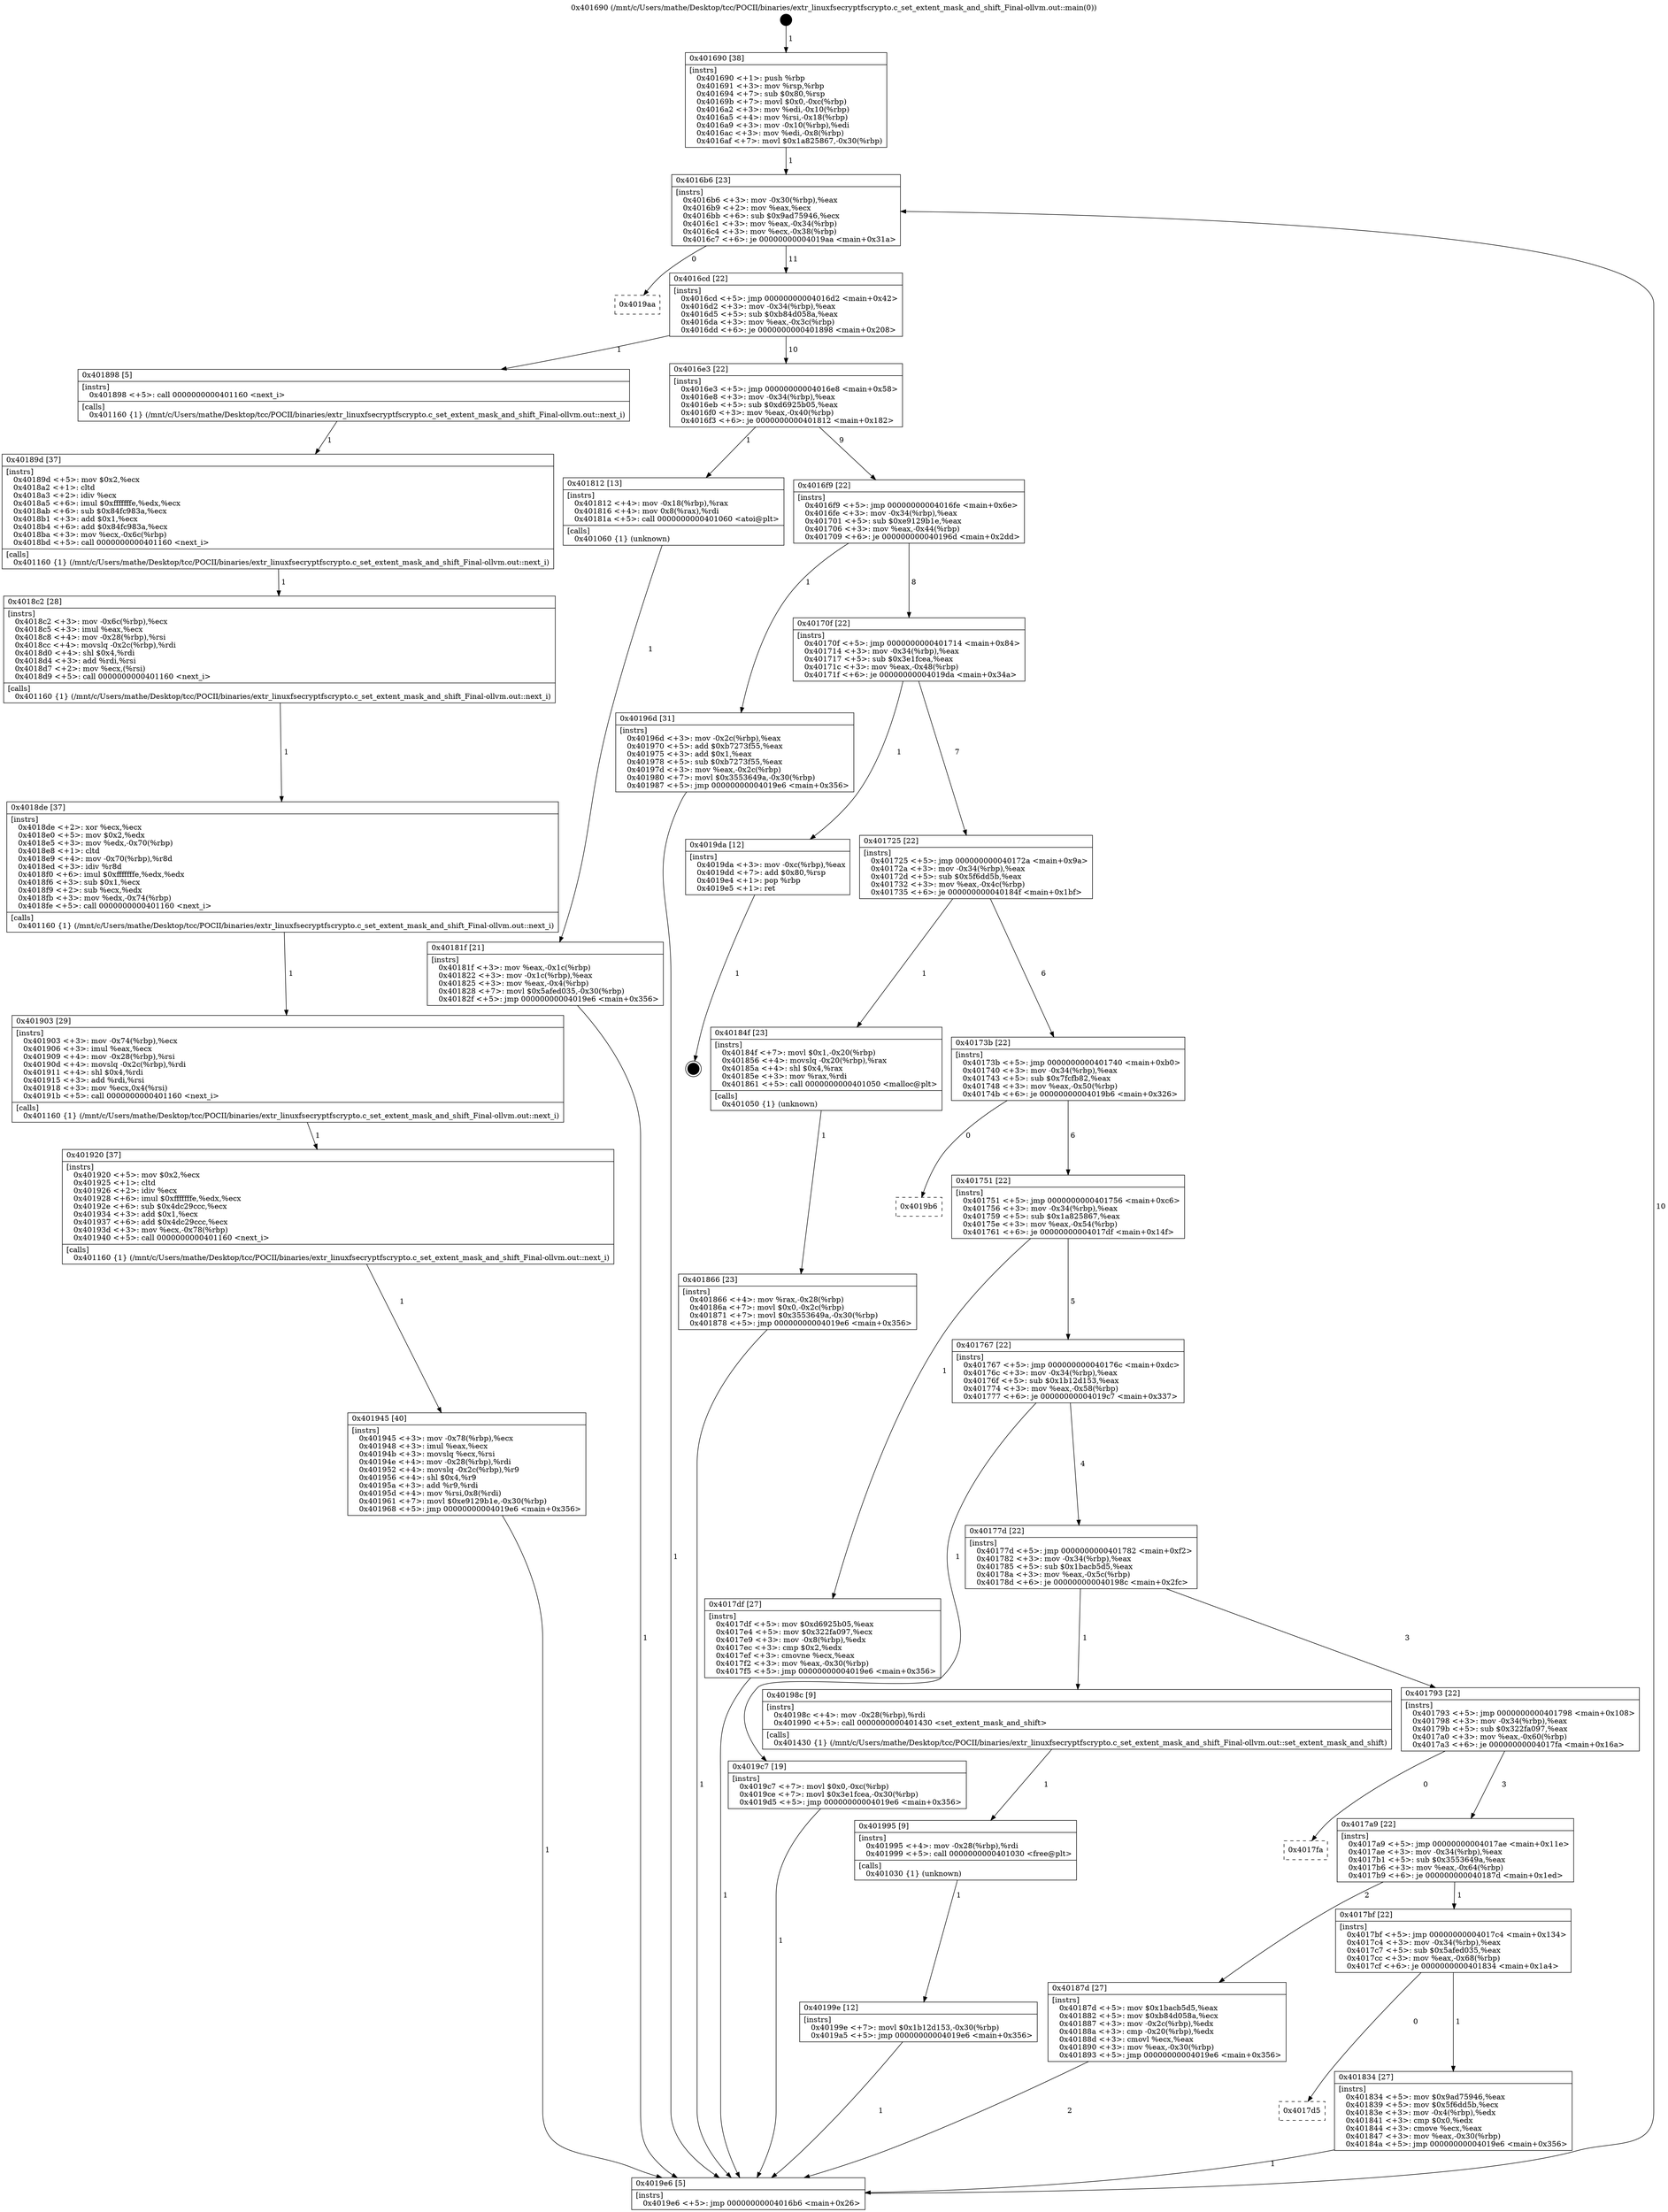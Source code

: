 digraph "0x401690" {
  label = "0x401690 (/mnt/c/Users/mathe/Desktop/tcc/POCII/binaries/extr_linuxfsecryptfscrypto.c_set_extent_mask_and_shift_Final-ollvm.out::main(0))"
  labelloc = "t"
  node[shape=record]

  Entry [label="",width=0.3,height=0.3,shape=circle,fillcolor=black,style=filled]
  "0x4016b6" [label="{
     0x4016b6 [23]\l
     | [instrs]\l
     &nbsp;&nbsp;0x4016b6 \<+3\>: mov -0x30(%rbp),%eax\l
     &nbsp;&nbsp;0x4016b9 \<+2\>: mov %eax,%ecx\l
     &nbsp;&nbsp;0x4016bb \<+6\>: sub $0x9ad75946,%ecx\l
     &nbsp;&nbsp;0x4016c1 \<+3\>: mov %eax,-0x34(%rbp)\l
     &nbsp;&nbsp;0x4016c4 \<+3\>: mov %ecx,-0x38(%rbp)\l
     &nbsp;&nbsp;0x4016c7 \<+6\>: je 00000000004019aa \<main+0x31a\>\l
  }"]
  "0x4019aa" [label="{
     0x4019aa\l
  }", style=dashed]
  "0x4016cd" [label="{
     0x4016cd [22]\l
     | [instrs]\l
     &nbsp;&nbsp;0x4016cd \<+5\>: jmp 00000000004016d2 \<main+0x42\>\l
     &nbsp;&nbsp;0x4016d2 \<+3\>: mov -0x34(%rbp),%eax\l
     &nbsp;&nbsp;0x4016d5 \<+5\>: sub $0xb84d058a,%eax\l
     &nbsp;&nbsp;0x4016da \<+3\>: mov %eax,-0x3c(%rbp)\l
     &nbsp;&nbsp;0x4016dd \<+6\>: je 0000000000401898 \<main+0x208\>\l
  }"]
  Exit [label="",width=0.3,height=0.3,shape=circle,fillcolor=black,style=filled,peripheries=2]
  "0x401898" [label="{
     0x401898 [5]\l
     | [instrs]\l
     &nbsp;&nbsp;0x401898 \<+5\>: call 0000000000401160 \<next_i\>\l
     | [calls]\l
     &nbsp;&nbsp;0x401160 \{1\} (/mnt/c/Users/mathe/Desktop/tcc/POCII/binaries/extr_linuxfsecryptfscrypto.c_set_extent_mask_and_shift_Final-ollvm.out::next_i)\l
  }"]
  "0x4016e3" [label="{
     0x4016e3 [22]\l
     | [instrs]\l
     &nbsp;&nbsp;0x4016e3 \<+5\>: jmp 00000000004016e8 \<main+0x58\>\l
     &nbsp;&nbsp;0x4016e8 \<+3\>: mov -0x34(%rbp),%eax\l
     &nbsp;&nbsp;0x4016eb \<+5\>: sub $0xd6925b05,%eax\l
     &nbsp;&nbsp;0x4016f0 \<+3\>: mov %eax,-0x40(%rbp)\l
     &nbsp;&nbsp;0x4016f3 \<+6\>: je 0000000000401812 \<main+0x182\>\l
  }"]
  "0x40199e" [label="{
     0x40199e [12]\l
     | [instrs]\l
     &nbsp;&nbsp;0x40199e \<+7\>: movl $0x1b12d153,-0x30(%rbp)\l
     &nbsp;&nbsp;0x4019a5 \<+5\>: jmp 00000000004019e6 \<main+0x356\>\l
  }"]
  "0x401812" [label="{
     0x401812 [13]\l
     | [instrs]\l
     &nbsp;&nbsp;0x401812 \<+4\>: mov -0x18(%rbp),%rax\l
     &nbsp;&nbsp;0x401816 \<+4\>: mov 0x8(%rax),%rdi\l
     &nbsp;&nbsp;0x40181a \<+5\>: call 0000000000401060 \<atoi@plt\>\l
     | [calls]\l
     &nbsp;&nbsp;0x401060 \{1\} (unknown)\l
  }"]
  "0x4016f9" [label="{
     0x4016f9 [22]\l
     | [instrs]\l
     &nbsp;&nbsp;0x4016f9 \<+5\>: jmp 00000000004016fe \<main+0x6e\>\l
     &nbsp;&nbsp;0x4016fe \<+3\>: mov -0x34(%rbp),%eax\l
     &nbsp;&nbsp;0x401701 \<+5\>: sub $0xe9129b1e,%eax\l
     &nbsp;&nbsp;0x401706 \<+3\>: mov %eax,-0x44(%rbp)\l
     &nbsp;&nbsp;0x401709 \<+6\>: je 000000000040196d \<main+0x2dd\>\l
  }"]
  "0x401995" [label="{
     0x401995 [9]\l
     | [instrs]\l
     &nbsp;&nbsp;0x401995 \<+4\>: mov -0x28(%rbp),%rdi\l
     &nbsp;&nbsp;0x401999 \<+5\>: call 0000000000401030 \<free@plt\>\l
     | [calls]\l
     &nbsp;&nbsp;0x401030 \{1\} (unknown)\l
  }"]
  "0x40196d" [label="{
     0x40196d [31]\l
     | [instrs]\l
     &nbsp;&nbsp;0x40196d \<+3\>: mov -0x2c(%rbp),%eax\l
     &nbsp;&nbsp;0x401970 \<+5\>: add $0xb7273f55,%eax\l
     &nbsp;&nbsp;0x401975 \<+3\>: add $0x1,%eax\l
     &nbsp;&nbsp;0x401978 \<+5\>: sub $0xb7273f55,%eax\l
     &nbsp;&nbsp;0x40197d \<+3\>: mov %eax,-0x2c(%rbp)\l
     &nbsp;&nbsp;0x401980 \<+7\>: movl $0x3553649a,-0x30(%rbp)\l
     &nbsp;&nbsp;0x401987 \<+5\>: jmp 00000000004019e6 \<main+0x356\>\l
  }"]
  "0x40170f" [label="{
     0x40170f [22]\l
     | [instrs]\l
     &nbsp;&nbsp;0x40170f \<+5\>: jmp 0000000000401714 \<main+0x84\>\l
     &nbsp;&nbsp;0x401714 \<+3\>: mov -0x34(%rbp),%eax\l
     &nbsp;&nbsp;0x401717 \<+5\>: sub $0x3e1fcea,%eax\l
     &nbsp;&nbsp;0x40171c \<+3\>: mov %eax,-0x48(%rbp)\l
     &nbsp;&nbsp;0x40171f \<+6\>: je 00000000004019da \<main+0x34a\>\l
  }"]
  "0x401945" [label="{
     0x401945 [40]\l
     | [instrs]\l
     &nbsp;&nbsp;0x401945 \<+3\>: mov -0x78(%rbp),%ecx\l
     &nbsp;&nbsp;0x401948 \<+3\>: imul %eax,%ecx\l
     &nbsp;&nbsp;0x40194b \<+3\>: movslq %ecx,%rsi\l
     &nbsp;&nbsp;0x40194e \<+4\>: mov -0x28(%rbp),%rdi\l
     &nbsp;&nbsp;0x401952 \<+4\>: movslq -0x2c(%rbp),%r9\l
     &nbsp;&nbsp;0x401956 \<+4\>: shl $0x4,%r9\l
     &nbsp;&nbsp;0x40195a \<+3\>: add %r9,%rdi\l
     &nbsp;&nbsp;0x40195d \<+4\>: mov %rsi,0x8(%rdi)\l
     &nbsp;&nbsp;0x401961 \<+7\>: movl $0xe9129b1e,-0x30(%rbp)\l
     &nbsp;&nbsp;0x401968 \<+5\>: jmp 00000000004019e6 \<main+0x356\>\l
  }"]
  "0x4019da" [label="{
     0x4019da [12]\l
     | [instrs]\l
     &nbsp;&nbsp;0x4019da \<+3\>: mov -0xc(%rbp),%eax\l
     &nbsp;&nbsp;0x4019dd \<+7\>: add $0x80,%rsp\l
     &nbsp;&nbsp;0x4019e4 \<+1\>: pop %rbp\l
     &nbsp;&nbsp;0x4019e5 \<+1\>: ret\l
  }"]
  "0x401725" [label="{
     0x401725 [22]\l
     | [instrs]\l
     &nbsp;&nbsp;0x401725 \<+5\>: jmp 000000000040172a \<main+0x9a\>\l
     &nbsp;&nbsp;0x40172a \<+3\>: mov -0x34(%rbp),%eax\l
     &nbsp;&nbsp;0x40172d \<+5\>: sub $0x5f6dd5b,%eax\l
     &nbsp;&nbsp;0x401732 \<+3\>: mov %eax,-0x4c(%rbp)\l
     &nbsp;&nbsp;0x401735 \<+6\>: je 000000000040184f \<main+0x1bf\>\l
  }"]
  "0x401920" [label="{
     0x401920 [37]\l
     | [instrs]\l
     &nbsp;&nbsp;0x401920 \<+5\>: mov $0x2,%ecx\l
     &nbsp;&nbsp;0x401925 \<+1\>: cltd\l
     &nbsp;&nbsp;0x401926 \<+2\>: idiv %ecx\l
     &nbsp;&nbsp;0x401928 \<+6\>: imul $0xfffffffe,%edx,%ecx\l
     &nbsp;&nbsp;0x40192e \<+6\>: sub $0x4dc29ccc,%ecx\l
     &nbsp;&nbsp;0x401934 \<+3\>: add $0x1,%ecx\l
     &nbsp;&nbsp;0x401937 \<+6\>: add $0x4dc29ccc,%ecx\l
     &nbsp;&nbsp;0x40193d \<+3\>: mov %ecx,-0x78(%rbp)\l
     &nbsp;&nbsp;0x401940 \<+5\>: call 0000000000401160 \<next_i\>\l
     | [calls]\l
     &nbsp;&nbsp;0x401160 \{1\} (/mnt/c/Users/mathe/Desktop/tcc/POCII/binaries/extr_linuxfsecryptfscrypto.c_set_extent_mask_and_shift_Final-ollvm.out::next_i)\l
  }"]
  "0x40184f" [label="{
     0x40184f [23]\l
     | [instrs]\l
     &nbsp;&nbsp;0x40184f \<+7\>: movl $0x1,-0x20(%rbp)\l
     &nbsp;&nbsp;0x401856 \<+4\>: movslq -0x20(%rbp),%rax\l
     &nbsp;&nbsp;0x40185a \<+4\>: shl $0x4,%rax\l
     &nbsp;&nbsp;0x40185e \<+3\>: mov %rax,%rdi\l
     &nbsp;&nbsp;0x401861 \<+5\>: call 0000000000401050 \<malloc@plt\>\l
     | [calls]\l
     &nbsp;&nbsp;0x401050 \{1\} (unknown)\l
  }"]
  "0x40173b" [label="{
     0x40173b [22]\l
     | [instrs]\l
     &nbsp;&nbsp;0x40173b \<+5\>: jmp 0000000000401740 \<main+0xb0\>\l
     &nbsp;&nbsp;0x401740 \<+3\>: mov -0x34(%rbp),%eax\l
     &nbsp;&nbsp;0x401743 \<+5\>: sub $0x7fcfb82,%eax\l
     &nbsp;&nbsp;0x401748 \<+3\>: mov %eax,-0x50(%rbp)\l
     &nbsp;&nbsp;0x40174b \<+6\>: je 00000000004019b6 \<main+0x326\>\l
  }"]
  "0x401903" [label="{
     0x401903 [29]\l
     | [instrs]\l
     &nbsp;&nbsp;0x401903 \<+3\>: mov -0x74(%rbp),%ecx\l
     &nbsp;&nbsp;0x401906 \<+3\>: imul %eax,%ecx\l
     &nbsp;&nbsp;0x401909 \<+4\>: mov -0x28(%rbp),%rsi\l
     &nbsp;&nbsp;0x40190d \<+4\>: movslq -0x2c(%rbp),%rdi\l
     &nbsp;&nbsp;0x401911 \<+4\>: shl $0x4,%rdi\l
     &nbsp;&nbsp;0x401915 \<+3\>: add %rdi,%rsi\l
     &nbsp;&nbsp;0x401918 \<+3\>: mov %ecx,0x4(%rsi)\l
     &nbsp;&nbsp;0x40191b \<+5\>: call 0000000000401160 \<next_i\>\l
     | [calls]\l
     &nbsp;&nbsp;0x401160 \{1\} (/mnt/c/Users/mathe/Desktop/tcc/POCII/binaries/extr_linuxfsecryptfscrypto.c_set_extent_mask_and_shift_Final-ollvm.out::next_i)\l
  }"]
  "0x4019b6" [label="{
     0x4019b6\l
  }", style=dashed]
  "0x401751" [label="{
     0x401751 [22]\l
     | [instrs]\l
     &nbsp;&nbsp;0x401751 \<+5\>: jmp 0000000000401756 \<main+0xc6\>\l
     &nbsp;&nbsp;0x401756 \<+3\>: mov -0x34(%rbp),%eax\l
     &nbsp;&nbsp;0x401759 \<+5\>: sub $0x1a825867,%eax\l
     &nbsp;&nbsp;0x40175e \<+3\>: mov %eax,-0x54(%rbp)\l
     &nbsp;&nbsp;0x401761 \<+6\>: je 00000000004017df \<main+0x14f\>\l
  }"]
  "0x4018de" [label="{
     0x4018de [37]\l
     | [instrs]\l
     &nbsp;&nbsp;0x4018de \<+2\>: xor %ecx,%ecx\l
     &nbsp;&nbsp;0x4018e0 \<+5\>: mov $0x2,%edx\l
     &nbsp;&nbsp;0x4018e5 \<+3\>: mov %edx,-0x70(%rbp)\l
     &nbsp;&nbsp;0x4018e8 \<+1\>: cltd\l
     &nbsp;&nbsp;0x4018e9 \<+4\>: mov -0x70(%rbp),%r8d\l
     &nbsp;&nbsp;0x4018ed \<+3\>: idiv %r8d\l
     &nbsp;&nbsp;0x4018f0 \<+6\>: imul $0xfffffffe,%edx,%edx\l
     &nbsp;&nbsp;0x4018f6 \<+3\>: sub $0x1,%ecx\l
     &nbsp;&nbsp;0x4018f9 \<+2\>: sub %ecx,%edx\l
     &nbsp;&nbsp;0x4018fb \<+3\>: mov %edx,-0x74(%rbp)\l
     &nbsp;&nbsp;0x4018fe \<+5\>: call 0000000000401160 \<next_i\>\l
     | [calls]\l
     &nbsp;&nbsp;0x401160 \{1\} (/mnt/c/Users/mathe/Desktop/tcc/POCII/binaries/extr_linuxfsecryptfscrypto.c_set_extent_mask_and_shift_Final-ollvm.out::next_i)\l
  }"]
  "0x4017df" [label="{
     0x4017df [27]\l
     | [instrs]\l
     &nbsp;&nbsp;0x4017df \<+5\>: mov $0xd6925b05,%eax\l
     &nbsp;&nbsp;0x4017e4 \<+5\>: mov $0x322fa097,%ecx\l
     &nbsp;&nbsp;0x4017e9 \<+3\>: mov -0x8(%rbp),%edx\l
     &nbsp;&nbsp;0x4017ec \<+3\>: cmp $0x2,%edx\l
     &nbsp;&nbsp;0x4017ef \<+3\>: cmovne %ecx,%eax\l
     &nbsp;&nbsp;0x4017f2 \<+3\>: mov %eax,-0x30(%rbp)\l
     &nbsp;&nbsp;0x4017f5 \<+5\>: jmp 00000000004019e6 \<main+0x356\>\l
  }"]
  "0x401767" [label="{
     0x401767 [22]\l
     | [instrs]\l
     &nbsp;&nbsp;0x401767 \<+5\>: jmp 000000000040176c \<main+0xdc\>\l
     &nbsp;&nbsp;0x40176c \<+3\>: mov -0x34(%rbp),%eax\l
     &nbsp;&nbsp;0x40176f \<+5\>: sub $0x1b12d153,%eax\l
     &nbsp;&nbsp;0x401774 \<+3\>: mov %eax,-0x58(%rbp)\l
     &nbsp;&nbsp;0x401777 \<+6\>: je 00000000004019c7 \<main+0x337\>\l
  }"]
  "0x4019e6" [label="{
     0x4019e6 [5]\l
     | [instrs]\l
     &nbsp;&nbsp;0x4019e6 \<+5\>: jmp 00000000004016b6 \<main+0x26\>\l
  }"]
  "0x401690" [label="{
     0x401690 [38]\l
     | [instrs]\l
     &nbsp;&nbsp;0x401690 \<+1\>: push %rbp\l
     &nbsp;&nbsp;0x401691 \<+3\>: mov %rsp,%rbp\l
     &nbsp;&nbsp;0x401694 \<+7\>: sub $0x80,%rsp\l
     &nbsp;&nbsp;0x40169b \<+7\>: movl $0x0,-0xc(%rbp)\l
     &nbsp;&nbsp;0x4016a2 \<+3\>: mov %edi,-0x10(%rbp)\l
     &nbsp;&nbsp;0x4016a5 \<+4\>: mov %rsi,-0x18(%rbp)\l
     &nbsp;&nbsp;0x4016a9 \<+3\>: mov -0x10(%rbp),%edi\l
     &nbsp;&nbsp;0x4016ac \<+3\>: mov %edi,-0x8(%rbp)\l
     &nbsp;&nbsp;0x4016af \<+7\>: movl $0x1a825867,-0x30(%rbp)\l
  }"]
  "0x40181f" [label="{
     0x40181f [21]\l
     | [instrs]\l
     &nbsp;&nbsp;0x40181f \<+3\>: mov %eax,-0x1c(%rbp)\l
     &nbsp;&nbsp;0x401822 \<+3\>: mov -0x1c(%rbp),%eax\l
     &nbsp;&nbsp;0x401825 \<+3\>: mov %eax,-0x4(%rbp)\l
     &nbsp;&nbsp;0x401828 \<+7\>: movl $0x5afed035,-0x30(%rbp)\l
     &nbsp;&nbsp;0x40182f \<+5\>: jmp 00000000004019e6 \<main+0x356\>\l
  }"]
  "0x4018c2" [label="{
     0x4018c2 [28]\l
     | [instrs]\l
     &nbsp;&nbsp;0x4018c2 \<+3\>: mov -0x6c(%rbp),%ecx\l
     &nbsp;&nbsp;0x4018c5 \<+3\>: imul %eax,%ecx\l
     &nbsp;&nbsp;0x4018c8 \<+4\>: mov -0x28(%rbp),%rsi\l
     &nbsp;&nbsp;0x4018cc \<+4\>: movslq -0x2c(%rbp),%rdi\l
     &nbsp;&nbsp;0x4018d0 \<+4\>: shl $0x4,%rdi\l
     &nbsp;&nbsp;0x4018d4 \<+3\>: add %rdi,%rsi\l
     &nbsp;&nbsp;0x4018d7 \<+2\>: mov %ecx,(%rsi)\l
     &nbsp;&nbsp;0x4018d9 \<+5\>: call 0000000000401160 \<next_i\>\l
     | [calls]\l
     &nbsp;&nbsp;0x401160 \{1\} (/mnt/c/Users/mathe/Desktop/tcc/POCII/binaries/extr_linuxfsecryptfscrypto.c_set_extent_mask_and_shift_Final-ollvm.out::next_i)\l
  }"]
  "0x4019c7" [label="{
     0x4019c7 [19]\l
     | [instrs]\l
     &nbsp;&nbsp;0x4019c7 \<+7\>: movl $0x0,-0xc(%rbp)\l
     &nbsp;&nbsp;0x4019ce \<+7\>: movl $0x3e1fcea,-0x30(%rbp)\l
     &nbsp;&nbsp;0x4019d5 \<+5\>: jmp 00000000004019e6 \<main+0x356\>\l
  }"]
  "0x40177d" [label="{
     0x40177d [22]\l
     | [instrs]\l
     &nbsp;&nbsp;0x40177d \<+5\>: jmp 0000000000401782 \<main+0xf2\>\l
     &nbsp;&nbsp;0x401782 \<+3\>: mov -0x34(%rbp),%eax\l
     &nbsp;&nbsp;0x401785 \<+5\>: sub $0x1bacb5d5,%eax\l
     &nbsp;&nbsp;0x40178a \<+3\>: mov %eax,-0x5c(%rbp)\l
     &nbsp;&nbsp;0x40178d \<+6\>: je 000000000040198c \<main+0x2fc\>\l
  }"]
  "0x40189d" [label="{
     0x40189d [37]\l
     | [instrs]\l
     &nbsp;&nbsp;0x40189d \<+5\>: mov $0x2,%ecx\l
     &nbsp;&nbsp;0x4018a2 \<+1\>: cltd\l
     &nbsp;&nbsp;0x4018a3 \<+2\>: idiv %ecx\l
     &nbsp;&nbsp;0x4018a5 \<+6\>: imul $0xfffffffe,%edx,%ecx\l
     &nbsp;&nbsp;0x4018ab \<+6\>: sub $0x84fc983a,%ecx\l
     &nbsp;&nbsp;0x4018b1 \<+3\>: add $0x1,%ecx\l
     &nbsp;&nbsp;0x4018b4 \<+6\>: add $0x84fc983a,%ecx\l
     &nbsp;&nbsp;0x4018ba \<+3\>: mov %ecx,-0x6c(%rbp)\l
     &nbsp;&nbsp;0x4018bd \<+5\>: call 0000000000401160 \<next_i\>\l
     | [calls]\l
     &nbsp;&nbsp;0x401160 \{1\} (/mnt/c/Users/mathe/Desktop/tcc/POCII/binaries/extr_linuxfsecryptfscrypto.c_set_extent_mask_and_shift_Final-ollvm.out::next_i)\l
  }"]
  "0x40198c" [label="{
     0x40198c [9]\l
     | [instrs]\l
     &nbsp;&nbsp;0x40198c \<+4\>: mov -0x28(%rbp),%rdi\l
     &nbsp;&nbsp;0x401990 \<+5\>: call 0000000000401430 \<set_extent_mask_and_shift\>\l
     | [calls]\l
     &nbsp;&nbsp;0x401430 \{1\} (/mnt/c/Users/mathe/Desktop/tcc/POCII/binaries/extr_linuxfsecryptfscrypto.c_set_extent_mask_and_shift_Final-ollvm.out::set_extent_mask_and_shift)\l
  }"]
  "0x401793" [label="{
     0x401793 [22]\l
     | [instrs]\l
     &nbsp;&nbsp;0x401793 \<+5\>: jmp 0000000000401798 \<main+0x108\>\l
     &nbsp;&nbsp;0x401798 \<+3\>: mov -0x34(%rbp),%eax\l
     &nbsp;&nbsp;0x40179b \<+5\>: sub $0x322fa097,%eax\l
     &nbsp;&nbsp;0x4017a0 \<+3\>: mov %eax,-0x60(%rbp)\l
     &nbsp;&nbsp;0x4017a3 \<+6\>: je 00000000004017fa \<main+0x16a\>\l
  }"]
  "0x401866" [label="{
     0x401866 [23]\l
     | [instrs]\l
     &nbsp;&nbsp;0x401866 \<+4\>: mov %rax,-0x28(%rbp)\l
     &nbsp;&nbsp;0x40186a \<+7\>: movl $0x0,-0x2c(%rbp)\l
     &nbsp;&nbsp;0x401871 \<+7\>: movl $0x3553649a,-0x30(%rbp)\l
     &nbsp;&nbsp;0x401878 \<+5\>: jmp 00000000004019e6 \<main+0x356\>\l
  }"]
  "0x4017fa" [label="{
     0x4017fa\l
  }", style=dashed]
  "0x4017a9" [label="{
     0x4017a9 [22]\l
     | [instrs]\l
     &nbsp;&nbsp;0x4017a9 \<+5\>: jmp 00000000004017ae \<main+0x11e\>\l
     &nbsp;&nbsp;0x4017ae \<+3\>: mov -0x34(%rbp),%eax\l
     &nbsp;&nbsp;0x4017b1 \<+5\>: sub $0x3553649a,%eax\l
     &nbsp;&nbsp;0x4017b6 \<+3\>: mov %eax,-0x64(%rbp)\l
     &nbsp;&nbsp;0x4017b9 \<+6\>: je 000000000040187d \<main+0x1ed\>\l
  }"]
  "0x4017d5" [label="{
     0x4017d5\l
  }", style=dashed]
  "0x40187d" [label="{
     0x40187d [27]\l
     | [instrs]\l
     &nbsp;&nbsp;0x40187d \<+5\>: mov $0x1bacb5d5,%eax\l
     &nbsp;&nbsp;0x401882 \<+5\>: mov $0xb84d058a,%ecx\l
     &nbsp;&nbsp;0x401887 \<+3\>: mov -0x2c(%rbp),%edx\l
     &nbsp;&nbsp;0x40188a \<+3\>: cmp -0x20(%rbp),%edx\l
     &nbsp;&nbsp;0x40188d \<+3\>: cmovl %ecx,%eax\l
     &nbsp;&nbsp;0x401890 \<+3\>: mov %eax,-0x30(%rbp)\l
     &nbsp;&nbsp;0x401893 \<+5\>: jmp 00000000004019e6 \<main+0x356\>\l
  }"]
  "0x4017bf" [label="{
     0x4017bf [22]\l
     | [instrs]\l
     &nbsp;&nbsp;0x4017bf \<+5\>: jmp 00000000004017c4 \<main+0x134\>\l
     &nbsp;&nbsp;0x4017c4 \<+3\>: mov -0x34(%rbp),%eax\l
     &nbsp;&nbsp;0x4017c7 \<+5\>: sub $0x5afed035,%eax\l
     &nbsp;&nbsp;0x4017cc \<+3\>: mov %eax,-0x68(%rbp)\l
     &nbsp;&nbsp;0x4017cf \<+6\>: je 0000000000401834 \<main+0x1a4\>\l
  }"]
  "0x401834" [label="{
     0x401834 [27]\l
     | [instrs]\l
     &nbsp;&nbsp;0x401834 \<+5\>: mov $0x9ad75946,%eax\l
     &nbsp;&nbsp;0x401839 \<+5\>: mov $0x5f6dd5b,%ecx\l
     &nbsp;&nbsp;0x40183e \<+3\>: mov -0x4(%rbp),%edx\l
     &nbsp;&nbsp;0x401841 \<+3\>: cmp $0x0,%edx\l
     &nbsp;&nbsp;0x401844 \<+3\>: cmove %ecx,%eax\l
     &nbsp;&nbsp;0x401847 \<+3\>: mov %eax,-0x30(%rbp)\l
     &nbsp;&nbsp;0x40184a \<+5\>: jmp 00000000004019e6 \<main+0x356\>\l
  }"]
  Entry -> "0x401690" [label=" 1"]
  "0x4016b6" -> "0x4019aa" [label=" 0"]
  "0x4016b6" -> "0x4016cd" [label=" 11"]
  "0x4019da" -> Exit [label=" 1"]
  "0x4016cd" -> "0x401898" [label=" 1"]
  "0x4016cd" -> "0x4016e3" [label=" 10"]
  "0x4019c7" -> "0x4019e6" [label=" 1"]
  "0x4016e3" -> "0x401812" [label=" 1"]
  "0x4016e3" -> "0x4016f9" [label=" 9"]
  "0x40199e" -> "0x4019e6" [label=" 1"]
  "0x4016f9" -> "0x40196d" [label=" 1"]
  "0x4016f9" -> "0x40170f" [label=" 8"]
  "0x401995" -> "0x40199e" [label=" 1"]
  "0x40170f" -> "0x4019da" [label=" 1"]
  "0x40170f" -> "0x401725" [label=" 7"]
  "0x40198c" -> "0x401995" [label=" 1"]
  "0x401725" -> "0x40184f" [label=" 1"]
  "0x401725" -> "0x40173b" [label=" 6"]
  "0x40196d" -> "0x4019e6" [label=" 1"]
  "0x40173b" -> "0x4019b6" [label=" 0"]
  "0x40173b" -> "0x401751" [label=" 6"]
  "0x401945" -> "0x4019e6" [label=" 1"]
  "0x401751" -> "0x4017df" [label=" 1"]
  "0x401751" -> "0x401767" [label=" 5"]
  "0x4017df" -> "0x4019e6" [label=" 1"]
  "0x401690" -> "0x4016b6" [label=" 1"]
  "0x4019e6" -> "0x4016b6" [label=" 10"]
  "0x401812" -> "0x40181f" [label=" 1"]
  "0x40181f" -> "0x4019e6" [label=" 1"]
  "0x401920" -> "0x401945" [label=" 1"]
  "0x401767" -> "0x4019c7" [label=" 1"]
  "0x401767" -> "0x40177d" [label=" 4"]
  "0x401903" -> "0x401920" [label=" 1"]
  "0x40177d" -> "0x40198c" [label=" 1"]
  "0x40177d" -> "0x401793" [label=" 3"]
  "0x4018de" -> "0x401903" [label=" 1"]
  "0x401793" -> "0x4017fa" [label=" 0"]
  "0x401793" -> "0x4017a9" [label=" 3"]
  "0x4018c2" -> "0x4018de" [label=" 1"]
  "0x4017a9" -> "0x40187d" [label=" 2"]
  "0x4017a9" -> "0x4017bf" [label=" 1"]
  "0x40189d" -> "0x4018c2" [label=" 1"]
  "0x4017bf" -> "0x401834" [label=" 1"]
  "0x4017bf" -> "0x4017d5" [label=" 0"]
  "0x401834" -> "0x4019e6" [label=" 1"]
  "0x40184f" -> "0x401866" [label=" 1"]
  "0x401866" -> "0x4019e6" [label=" 1"]
  "0x40187d" -> "0x4019e6" [label=" 2"]
  "0x401898" -> "0x40189d" [label=" 1"]
}
